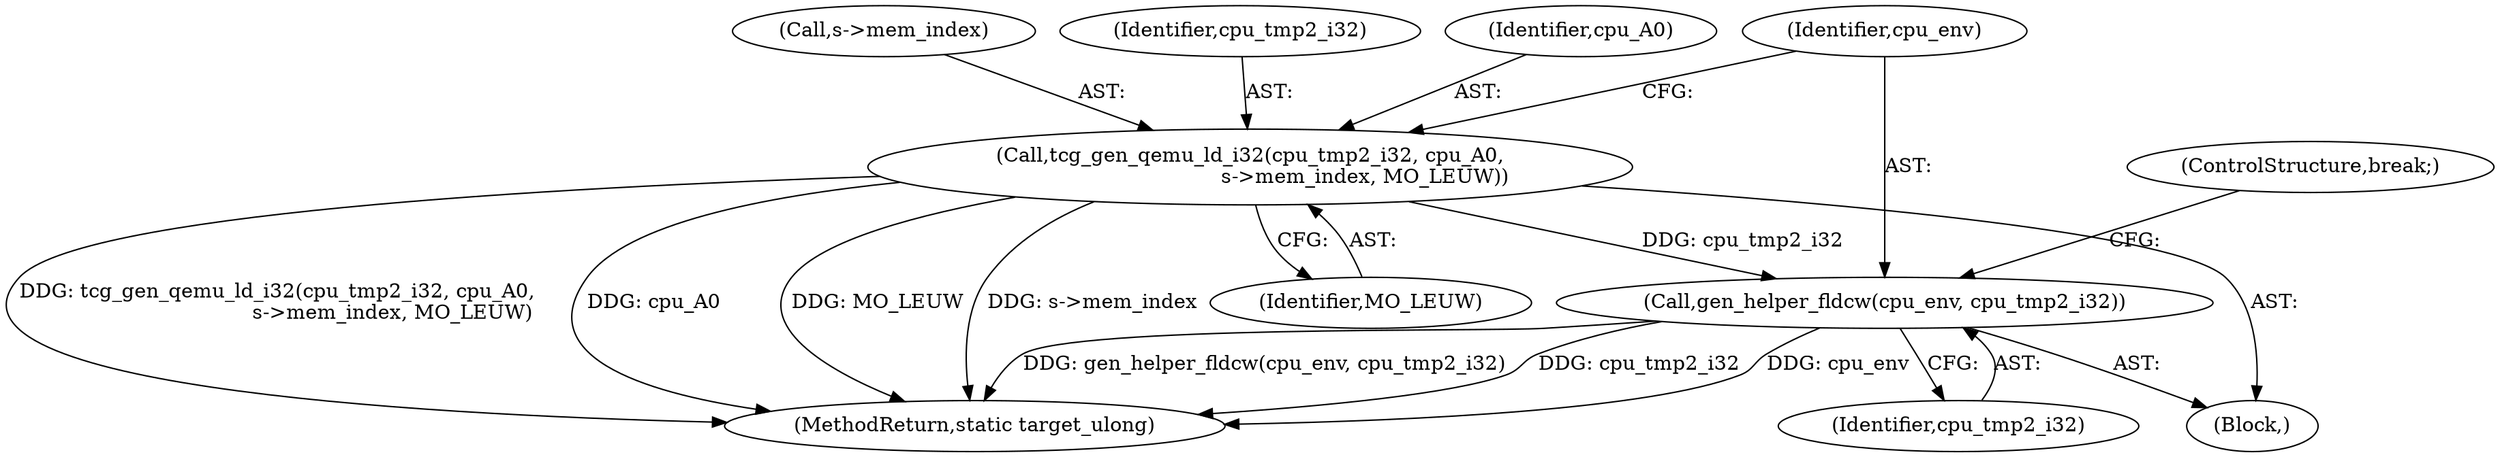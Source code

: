 digraph "0_qemu_30663fd26c0307e414622c7a8607fbc04f92ec14@pointer" {
"1004744" [label="(Call,tcg_gen_qemu_ld_i32(cpu_tmp2_i32, cpu_A0,\n                                    s->mem_index, MO_LEUW))"];
"1004751" [label="(Call,gen_helper_fldcw(cpu_env, cpu_tmp2_i32))"];
"1004750" [label="(Identifier,MO_LEUW)"];
"1004747" [label="(Call,s->mem_index)"];
"1004752" [label="(Identifier,cpu_env)"];
"1011840" [label="(MethodReturn,static target_ulong)"];
"1004745" [label="(Identifier,cpu_tmp2_i32)"];
"1004754" [label="(ControlStructure,break;)"];
"1004753" [label="(Identifier,cpu_tmp2_i32)"];
"1004746" [label="(Identifier,cpu_A0)"];
"1004480" [label="(Block,)"];
"1004744" [label="(Call,tcg_gen_qemu_ld_i32(cpu_tmp2_i32, cpu_A0,\n                                    s->mem_index, MO_LEUW))"];
"1004751" [label="(Call,gen_helper_fldcw(cpu_env, cpu_tmp2_i32))"];
"1004744" -> "1004480"  [label="AST: "];
"1004744" -> "1004750"  [label="CFG: "];
"1004745" -> "1004744"  [label="AST: "];
"1004746" -> "1004744"  [label="AST: "];
"1004747" -> "1004744"  [label="AST: "];
"1004750" -> "1004744"  [label="AST: "];
"1004752" -> "1004744"  [label="CFG: "];
"1004744" -> "1011840"  [label="DDG: s->mem_index"];
"1004744" -> "1011840"  [label="DDG: tcg_gen_qemu_ld_i32(cpu_tmp2_i32, cpu_A0,\n                                    s->mem_index, MO_LEUW)"];
"1004744" -> "1011840"  [label="DDG: cpu_A0"];
"1004744" -> "1011840"  [label="DDG: MO_LEUW"];
"1004744" -> "1004751"  [label="DDG: cpu_tmp2_i32"];
"1004751" -> "1004480"  [label="AST: "];
"1004751" -> "1004753"  [label="CFG: "];
"1004752" -> "1004751"  [label="AST: "];
"1004753" -> "1004751"  [label="AST: "];
"1004754" -> "1004751"  [label="CFG: "];
"1004751" -> "1011840"  [label="DDG: gen_helper_fldcw(cpu_env, cpu_tmp2_i32)"];
"1004751" -> "1011840"  [label="DDG: cpu_tmp2_i32"];
"1004751" -> "1011840"  [label="DDG: cpu_env"];
}
